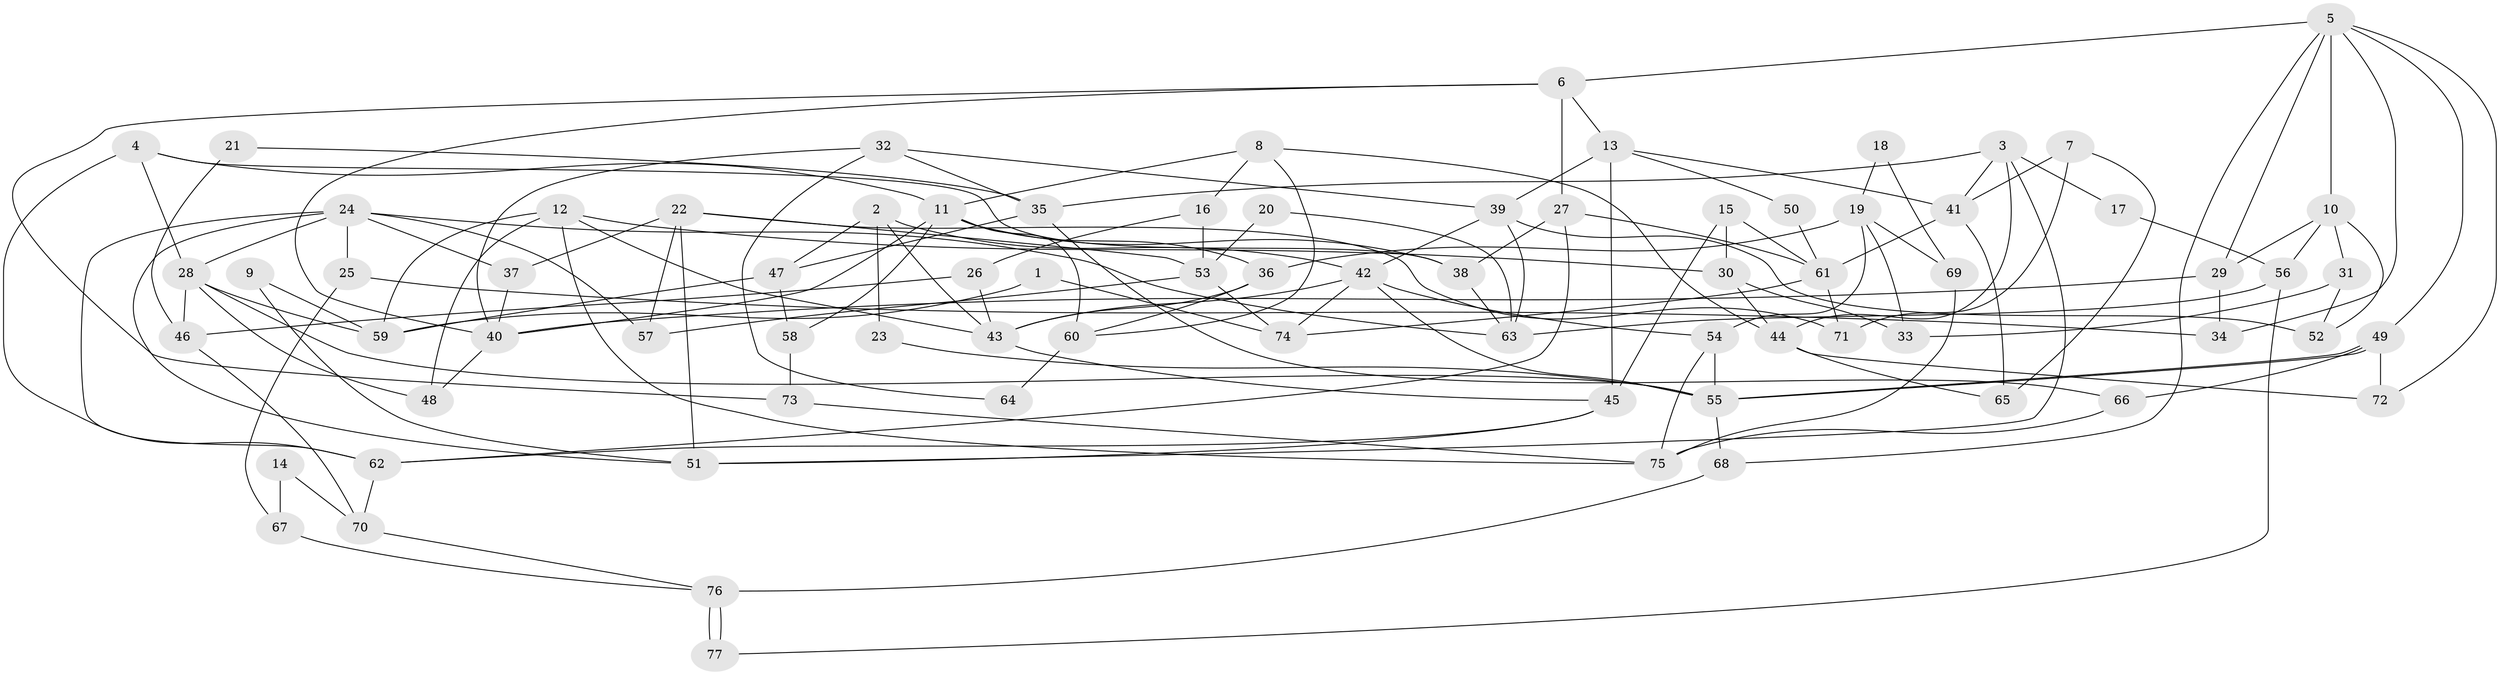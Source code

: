// coarse degree distribution, {3: 0.1935483870967742, 5: 0.1935483870967742, 7: 0.0967741935483871, 12: 0.03225806451612903, 8: 0.06451612903225806, 6: 0.16129032258064516, 4: 0.12903225806451613, 11: 0.03225806451612903, 9: 0.03225806451612903, 2: 0.03225806451612903, 1: 0.03225806451612903}
// Generated by graph-tools (version 1.1) at 2025/37/03/04/25 23:37:07]
// undirected, 77 vertices, 154 edges
graph export_dot {
  node [color=gray90,style=filled];
  1;
  2;
  3;
  4;
  5;
  6;
  7;
  8;
  9;
  10;
  11;
  12;
  13;
  14;
  15;
  16;
  17;
  18;
  19;
  20;
  21;
  22;
  23;
  24;
  25;
  26;
  27;
  28;
  29;
  30;
  31;
  32;
  33;
  34;
  35;
  36;
  37;
  38;
  39;
  40;
  41;
  42;
  43;
  44;
  45;
  46;
  47;
  48;
  49;
  50;
  51;
  52;
  53;
  54;
  55;
  56;
  57;
  58;
  59;
  60;
  61;
  62;
  63;
  64;
  65;
  66;
  67;
  68;
  69;
  70;
  71;
  72;
  73;
  74;
  75;
  76;
  77;
  1 -- 74;
  1 -- 59;
  2 -- 42;
  2 -- 43;
  2 -- 23;
  2 -- 47;
  3 -- 41;
  3 -- 35;
  3 -- 17;
  3 -- 44;
  3 -- 51;
  4 -- 11;
  4 -- 28;
  4 -- 38;
  4 -- 62;
  5 -- 10;
  5 -- 6;
  5 -- 29;
  5 -- 34;
  5 -- 49;
  5 -- 68;
  5 -- 72;
  6 -- 13;
  6 -- 27;
  6 -- 40;
  6 -- 73;
  7 -- 71;
  7 -- 65;
  7 -- 41;
  8 -- 11;
  8 -- 44;
  8 -- 16;
  8 -- 60;
  9 -- 59;
  9 -- 51;
  10 -- 29;
  10 -- 31;
  10 -- 52;
  10 -- 56;
  11 -- 60;
  11 -- 38;
  11 -- 36;
  11 -- 40;
  11 -- 58;
  12 -- 59;
  12 -- 48;
  12 -- 30;
  12 -- 43;
  12 -- 75;
  13 -- 45;
  13 -- 39;
  13 -- 41;
  13 -- 50;
  14 -- 70;
  14 -- 67;
  15 -- 61;
  15 -- 30;
  15 -- 45;
  16 -- 53;
  16 -- 26;
  17 -- 56;
  18 -- 69;
  18 -- 19;
  19 -- 54;
  19 -- 36;
  19 -- 33;
  19 -- 69;
  20 -- 63;
  20 -- 53;
  21 -- 35;
  21 -- 46;
  22 -- 51;
  22 -- 37;
  22 -- 53;
  22 -- 57;
  22 -- 71;
  23 -- 55;
  24 -- 51;
  24 -- 62;
  24 -- 25;
  24 -- 28;
  24 -- 37;
  24 -- 57;
  24 -- 63;
  25 -- 34;
  25 -- 67;
  26 -- 43;
  26 -- 46;
  27 -- 62;
  27 -- 61;
  27 -- 38;
  28 -- 55;
  28 -- 46;
  28 -- 48;
  28 -- 59;
  29 -- 40;
  29 -- 34;
  30 -- 44;
  30 -- 33;
  31 -- 33;
  31 -- 52;
  32 -- 39;
  32 -- 40;
  32 -- 35;
  32 -- 64;
  35 -- 47;
  35 -- 66;
  36 -- 43;
  36 -- 60;
  37 -- 40;
  38 -- 63;
  39 -- 63;
  39 -- 42;
  39 -- 52;
  40 -- 48;
  41 -- 61;
  41 -- 65;
  42 -- 54;
  42 -- 43;
  42 -- 55;
  42 -- 74;
  43 -- 45;
  44 -- 72;
  44 -- 65;
  45 -- 62;
  45 -- 51;
  46 -- 70;
  47 -- 58;
  47 -- 59;
  49 -- 55;
  49 -- 55;
  49 -- 66;
  49 -- 72;
  50 -- 61;
  53 -- 57;
  53 -- 74;
  54 -- 55;
  54 -- 75;
  55 -- 68;
  56 -- 63;
  56 -- 77;
  58 -- 73;
  60 -- 64;
  61 -- 74;
  61 -- 71;
  62 -- 70;
  66 -- 75;
  67 -- 76;
  68 -- 76;
  69 -- 75;
  70 -- 76;
  73 -- 75;
  76 -- 77;
  76 -- 77;
}
